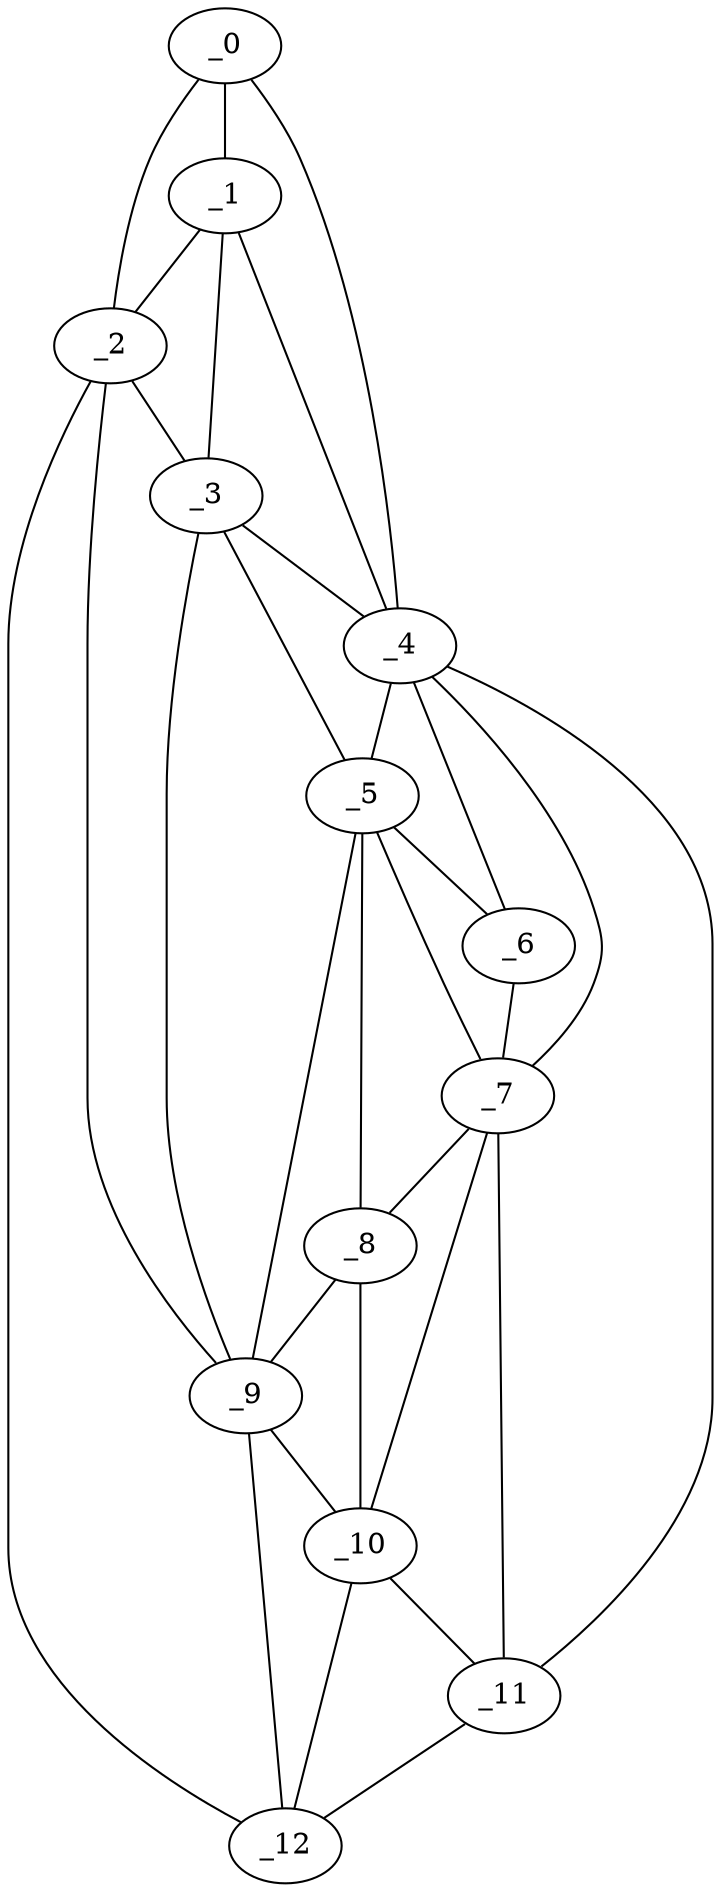 graph "obj42__135.gxl" {
	_0	 [x=5,
		y=66];
	_1	 [x=13,
		y=69];
	_0 -- _1	 [valence=2];
	_2	 [x=13,
		y=90];
	_0 -- _2	 [valence=1];
	_4	 [x=39,
		y=37];
	_0 -- _4	 [valence=1];
	_1 -- _2	 [valence=1];
	_3	 [x=33,
		y=69];
	_1 -- _3	 [valence=2];
	_1 -- _4	 [valence=1];
	_2 -- _3	 [valence=2];
	_9	 [x=64,
		y=68];
	_2 -- _9	 [valence=1];
	_12	 [x=125,
		y=43];
	_2 -- _12	 [valence=1];
	_3 -- _4	 [valence=2];
	_5	 [x=41,
		y=63];
	_3 -- _5	 [valence=1];
	_3 -- _9	 [valence=2];
	_4 -- _5	 [valence=2];
	_6	 [x=45,
		y=47];
	_4 -- _6	 [valence=2];
	_7	 [x=53,
		y=47];
	_4 -- _7	 [valence=2];
	_11	 [x=101,
		y=35];
	_4 -- _11	 [valence=1];
	_5 -- _6	 [valence=2];
	_5 -- _7	 [valence=1];
	_8	 [x=62,
		y=53];
	_5 -- _8	 [valence=2];
	_5 -- _9	 [valence=2];
	_6 -- _7	 [valence=1];
	_7 -- _8	 [valence=2];
	_10	 [x=73,
		y=51];
	_7 -- _10	 [valence=2];
	_7 -- _11	 [valence=2];
	_8 -- _9	 [valence=1];
	_8 -- _10	 [valence=1];
	_9 -- _10	 [valence=2];
	_9 -- _12	 [valence=2];
	_10 -- _11	 [valence=2];
	_10 -- _12	 [valence=2];
	_11 -- _12	 [valence=1];
}
